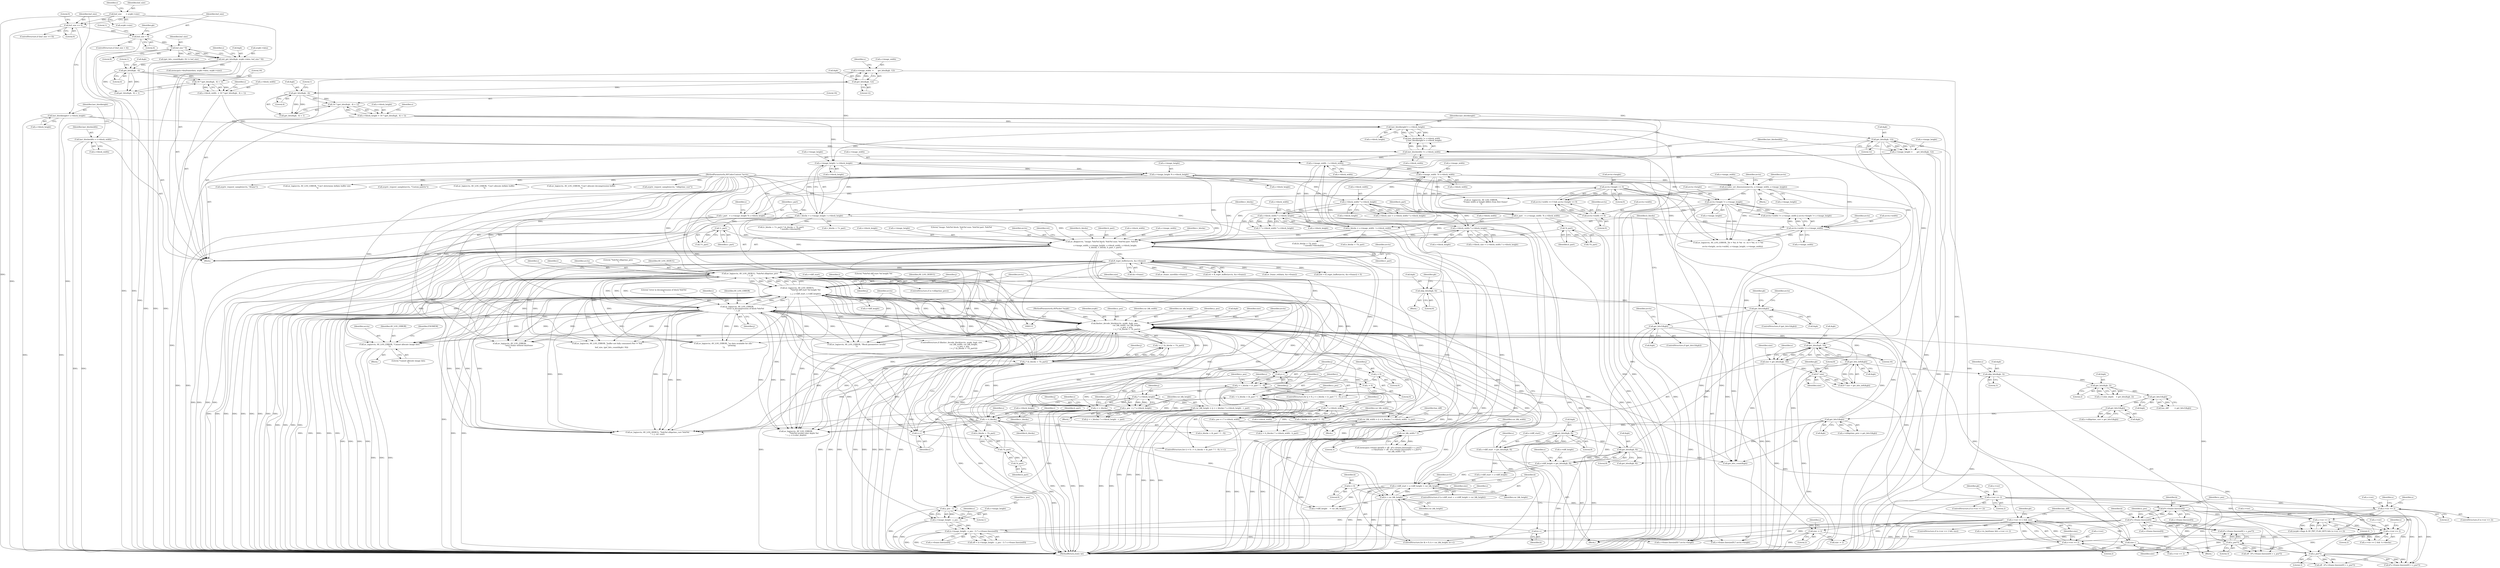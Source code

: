 digraph "0_FFmpeg_880c73cd76109697447fbfbaa8e5ee5683309446@pointer" {
"1001034" [label="(Call,av_log(avctx, AV_LOG_ERROR, \"Cannot allocate image data\n\"))"];
"1000826" [label="(Call,av_log(avctx, AV_LOG_DEBUG, \"%dx%d zlibprime_prev\n\", i, j))"];
"1000807" [label="(Call,av_log(avctx, AV_LOG_DEBUG,\n                            \"%dx%d diff start %d height %d\n\",\n                            i, j, s->diff_start, s->diff_height))"];
"1000989" [label="(Call,av_log(avctx, AV_LOG_ERROR,\n                           \"error in decompression of block %dx%d\n\", i, j))"];
"1000970" [label="(Call,flashsv_decode_block(avctx, avpkt, &gb, size,\n                                         cur_blk_width, cur_blk_height,\n                                         x_pos, y_pos,\n                                         i + j * (h_blocks + !!h_part)))"];
"1000566" [label="(Call,ff_reget_buffer(avctx, &s->frame))"];
"1000543" [label="(Call,av_dlog(avctx, \"image: %dx%d block: %dx%d num: %dx%d part: %dx%d\n\",\n            s->image_width, s->image_height, s->block_width, s->block_height,\n            h_blocks, v_blocks, h_part, v_part))"];
"1000421" [label="(Call,avcodec_set_dimensions(avctx, s->image_width, s->image_height))"];
"1000116" [label="(MethodParameterIn,AVCodecContext *avctx)"];
"1000274" [label="(Call,s->image_width  % s->block_width)"];
"1000265" [label="(Call,s->image_width  / s->block_width)"];
"1000187" [label="(Call,s->image_width  =       get_bits(&gb, 12))"];
"1000191" [label="(Call,get_bits(&gb, 12))"];
"1000182" [label="(Call,get_bits(&gb,  4))"];
"1000166" [label="(Call,init_get_bits(&gb, avpkt->data, buf_size * 8))"];
"1000172" [label="(Call,buf_size * 8)"];
"1000160" [label="(Call,buf_size < 4)"];
"1000154" [label="(Call,buf_size == 0)"];
"1000122" [label="(Call,buf_size       = avpkt->size)"];
"1000217" [label="(Call,last_blockwidth != s->block_width)"];
"1000142" [label="(Call,last_blockwidth = s->block_width)"];
"1000175" [label="(Call,s->block_width  = 16 * (get_bits(&gb,  4) + 1))"];
"1000179" [label="(Call,16 * (get_bits(&gb,  4) + 1))"];
"1000292" [label="(Call,s->image_height % s->block_height)"];
"1000283" [label="(Call,s->image_height / s->block_height)"];
"1000207" [label="(Call,s->image_height =       get_bits(&gb, 12))"];
"1000211" [label="(Call,get_bits(&gb, 12))"];
"1000202" [label="(Call,get_bits(&gb,  4))"];
"1000195" [label="(Call,s->block_height = 16 * (get_bits(&gb,  4) + 1))"];
"1000199" [label="(Call,16 * (get_bits(&gb,  4) + 1))"];
"1000222" [label="(Call,last_blockheight!= s->block_height)"];
"1000148" [label="(Call,last_blockheight= s->block_height)"];
"1000431" [label="(Call,avctx->width != s->image_width)"];
"1000410" [label="(Call,avctx->width == 0)"];
"1000438" [label="(Call,avctx->height != s->image_height)"];
"1000415" [label="(Call,avctx->height == 0)"];
"1000401" [label="(Call,s->block_width * s->block_height)"];
"1000317" [label="(Call,s->block_width * s->block_height)"];
"1000304" [label="(Call,s->block_width * s->block_height)"];
"1000263" [label="(Call,h_blocks = s->image_width  / s->block_width)"];
"1000281" [label="(Call,v_blocks = s->image_height / s->block_height)"];
"1000535" [label="(Call,!h_part)"];
"1000272" [label="(Call,h_part   = s->image_width  % s->block_width)"];
"1000290" [label="(Call,v_part   = s->image_height % s->block_height)"];
"1000529" [label="(Call,!v_part)"];
"1000119" [label="(MethodParameterIn,AVPacket *avpkt)"];
"1000684" [label="(Call,get_bits_left(&gb))"];
"1000650" [label="(Call,get_bits(&gb, 16))"];
"1000786" [label="(Call,get_bits(&gb, 8))"];
"1000778" [label="(Call,get_bits(&gb, 8))"];
"1000732" [label="(Call,get_bits1(&gb))"];
"1000725" [label="(Call,get_bits1(&gb))"];
"1000718" [label="(Call,get_bits1(&gb))"];
"1000712" [label="(Call,get_bits(&gb, 2))"];
"1000704" [label="(Call,skip_bits(&gb, 3))"];
"1000254" [label="(Call,get_bits1(&gb))"];
"1000244" [label="(Call,get_bits1(&gb))"];
"1000239" [label="(Call,skip_bits(&gb, 6))"];
"1000696" [label="(Call,s->ver == 2 && size)"];
"1000697" [label="(Call,s->ver == 2)"];
"1000511" [label="(Call,s->ver == 2)"];
"1000347" [label="(Call,s->ver == 2)"];
"1000233" [label="(Call,s->ver == 2)"];
"1000478" [label="(Call,s->ver == 2)"];
"1000681" [label="(Call,8 * size)"];
"1000648" [label="(Call,size = get_bits(&gb, 16))"];
"1000887" [label="(Call,size--)"];
"1000819" [label="(Call,size -= 2)"];
"1000963" [label="(Call,cur_blk_width * 3)"];
"1000633" [label="(Call,cur_blk_width = (i < h_blocks) ? s->block_width : h_part)"];
"1000627" [label="(Call,i * s->block_width)"];
"1000613" [label="(Call,i < h_blocks + (h_part ? 1 : 0))"];
"1000621" [label="(Call,i++)"];
"1000636" [label="(Call,i < h_blocks)"];
"1000610" [label="(Call,i = 0)"];
"1000791" [label="(Call,s->diff_start + s->diff_height > cur_blk_height)"];
"1000774" [label="(Call,s->diff_start  = get_bits(&gb, 8))"];
"1000782" [label="(Call,s->diff_height = get_bits(&gb, 8))"];
"1000599" [label="(Call,cur_blk_height = (j < v_blocks) ? s->block_height : v_part)"];
"1000593" [label="(Call,j * s->block_height)"];
"1000579" [label="(Call,j < v_blocks + (v_part ? 1 : 0))"];
"1000576" [label="(Call,j = 0)"];
"1000587" [label="(Call,j++)"];
"1000982" [label="(Call,j * (h_blocks + !!h_part))"];
"1000602" [label="(Call,j < v_blocks)"];
"1000986" [label="(Call,!!h_part)"];
"1000987" [label="(Call,!h_part)"];
"1000915" [label="(Call,k < cur_blk_height)"];
"1000918" [label="(Call,k++)"];
"1000951" [label="(Call,k*s->frame.linesize[0])"];
"1000932" [label="(Call,k*s->frame.linesize[0])"];
"1000896" [label="(Call,(s->image_height - y_pos - 1) * s->frame.linesize[0])"];
"1000897" [label="(Call,s->image_height - y_pos - 1)"];
"1000901" [label="(Call,y_pos - 1)"];
"1000591" [label="(Call,y_pos  = j * s->block_height)"];
"1000912" [label="(Call,k = 0)"];
"1000625" [label="(Call,x_pos = i * s->block_width)"];
"1000960" [label="(Call,x_pos*3)"];
"1000941" [label="(Call,x_pos*3)"];
"1000761" [label="(Block,)"];
"1000189" [label="(Identifier,s)"];
"1000834" [label="(Identifier,s)"];
"1000794" [label="(Identifier,s)"];
"1000120" [label="(Block,)"];
"1000402" [label="(Call,s->block_width)"];
"1000180" [label="(Literal,16)"];
"1000917" [label="(Identifier,cur_blk_height)"];
"1000293" [label="(Call,s->image_height)"];
"1000207" [label="(Call,s->image_height =       get_bits(&gb, 12))"];
"1000254" [label="(Call,get_bits1(&gb))"];
"1000819" [label="(Call,size -= 2)"];
"1000635" [label="(Call,(i < h_blocks) ? s->block_width : h_part)"];
"1000161" [label="(Identifier,buf_size)"];
"1001035" [label="(Identifier,avctx)"];
"1000912" [label="(Call,k = 0)"];
"1000894" [label="(Call,off = (s->image_height - y_pos - 1) * s->frame.linesize[0])"];
"1000791" [label="(Call,s->diff_start + s->diff_height > cur_blk_height)"];
"1000953" [label="(Call,s->frame.linesize[0])"];
"1000986" [label="(Call,!!h_part)"];
"1000154" [label="(Call,buf_size == 0)"];
"1000608" [label="(Identifier,v_part)"];
"1000712" [label="(Call,get_bits(&gb, 2))"];
"1000290" [label="(Call,v_part   = s->image_height % s->block_height)"];
"1000615" [label="(Call,h_blocks + (h_part ? 1 : 0))"];
"1000206" [label="(Literal,1)"];
"1000625" [label="(Call,x_pos = i * s->block_width)"];
"1000479" [label="(Call,s->ver)"];
"1000809" [label="(Identifier,AV_LOG_DEBUG)"];
"1000435" [label="(Call,s->image_width)"];
"1000587" [label="(Call,j++)"];
"1000266" [label="(Call,s->image_width)"];
"1000962" [label="(Literal,3)"];
"1000816" [label="(Call,s->diff_height)"];
"1000212" [label="(Call,&gb)"];
"1000174" [label="(Literal,8)"];
"1000205" [label="(Literal,4)"];
"1000256" [label="(Identifier,gb)"];
"1001100" [label="(MethodReturn,static int)"];
"1000581" [label="(Call,v_blocks + (v_part ? 1 : 0))"];
"1000200" [label="(Literal,16)"];
"1000159" [label="(ControlStructure,if (buf_size < 4))"];
"1000636" [label="(Call,i < h_blocks)"];
"1000998" [label="(Identifier,s)"];
"1000246" [label="(Identifier,gb)"];
"1000165" [label="(Literal,1)"];
"1000238" [label="(Block,)"];
"1000224" [label="(Call,s->block_height)"];
"1000217" [label="(Call,last_blockwidth != s->block_width)"];
"1000201" [label="(Call,get_bits(&gb,  4) + 1)"];
"1000682" [label="(Literal,8)"];
"1000972" [label="(Identifier,avpkt)"];
"1000351" [label="(Literal,2)"];
"1000881" [label="(Call,av_log(avctx, AV_LOG_ERROR, \"no data available for zlib \"\n                           \"priming\n\"))"];
"1000733" [label="(Call,&gb)"];
"1000613" [label="(Call,i < h_blocks + (h_part ? 1 : 0))"];
"1000992" [label="(Literal,\"error in decompression of block %dx%d\n\")"];
"1000430" [label="(Call,avctx->width != s->image_width || avctx->height != s->image_height)"];
"1000710" [label="(Identifier,s)"];
"1000808" [label="(Identifier,avctx)"];
"1000529" [label="(Call,!v_part)"];
"1000778" [label="(Call,get_bits(&gb, 8))"];
"1000580" [label="(Identifier,j)"];
"1000888" [label="(Identifier,size)"];
"1000315" [label="(Call,3 * s->block_width * s->block_height)"];
"1000264" [label="(Identifier,h_blocks)"];
"1000579" [label="(Call,j < v_blocks + (v_part ? 1 : 0))"];
"1000166" [label="(Call,init_get_bits(&gb, avpkt->data, buf_size * 8))"];
"1000240" [label="(Call,&gb)"];
"1000511" [label="(Call,s->ver == 2)"];
"1000431" [label="(Call,avctx->width != s->image_width)"];
"1000929" [label="(Call,off - k*s->frame.linesize[0] + x_pos*3)"];
"1000186" [label="(Literal,1)"];
"1000916" [label="(Identifier,k)"];
"1000970" [label="(Call,flashsv_decode_block(avctx, avpkt, &gb, size,\n                                         cur_blk_width, cur_blk_height,\n                                         x_pos, y_pos,\n                                         i + j * (h_blocks + !!h_part)))"];
"1000779" [label="(Call,&gb)"];
"1000704" [label="(Call,skip_bits(&gb, 3))"];
"1000656" [label="(Identifier,s)"];
"1000348" [label="(Call,s->ver)"];
"1000442" [label="(Call,s->image_height)"];
"1000203" [label="(Call,&gb)"];
"1000907" [label="(Identifier,s)"];
"1000783" [label="(Call,s->diff_height)"];
"1000993" [label="(Identifier,i)"];
"1000826" [label="(Call,av_log(avctx, AV_LOG_DEBUG, \"%dx%d zlibprime_prev\n\", i, j))"];
"1000648" [label="(Call,size = get_bits(&gb, 16))"];
"1000558" [label="(Identifier,h_blocks)"];
"1000410" [label="(Call,avctx->width == 0)"];
"1000978" [label="(Identifier,x_pos)"];
"1000347" [label="(Call,s->ver == 2)"];
"1000525" [label="(Call,(v_blocks + !!v_part) * (h_blocks + !!h_part)\n                                * sizeof(s->blocks[0]))"];
"1000194" [label="(Literal,12)"];
"1000196" [label="(Call,s->block_height)"];
"1000560" [label="(Identifier,h_part)"];
"1000649" [label="(Identifier,size)"];
"1000512" [label="(Call,s->ver)"];
"1000552" [label="(Call,s->block_width)"];
"1000728" [label="(Call,s->zlibprime_prev = get_bits1(&gb))"];
"1000281" [label="(Call,v_blocks = s->image_height / s->block_height)"];
"1000282" [label="(Identifier,v_blocks)"];
"1000919" [label="(Identifier,k)"];
"1000812" [label="(Identifier,j)"];
"1000472" [label="(Call,(avpkt->flags & AV_PKT_FLAG_KEY) && (s->ver == 2))"];
"1000414" [label="(Literal,0)"];
"1000976" [label="(Identifier,cur_blk_width)"];
"1000416" [label="(Call,avctx->height)"];
"1000653" [label="(Literal,16)"];
"1000561" [label="(Identifier,v_part)"];
"1000890" [label="(Identifier,has_diff)"];
"1000482" [label="(Literal,2)"];
"1000913" [label="(Identifier,k)"];
"1000715" [label="(Literal,2)"];
"1000822" [label="(ControlStructure,if (s->zlibprime_prev))"];
"1000308" [label="(Call,s->block_height)"];
"1000199" [label="(Call,16 * (get_bits(&gb,  4) + 1))"];
"1000243" [label="(ControlStructure,if (get_bits1(&gb)))"];
"1000595" [label="(Call,s->block_height)"];
"1000898" [label="(Call,s->image_height)"];
"1000896" [label="(Call,(s->image_height - y_pos - 1) * s->frame.linesize[0])"];
"1000528" [label="(Call,!!v_part)"];
"1000977" [label="(Identifier,cur_blk_height)"];
"1000568" [label="(Call,&s->frame)"];
"1001034" [label="(Call,av_log(avctx, AV_LOG_ERROR, \"Cannot allocate image data\n\"))"];
"1000577" [label="(Identifier,j)"];
"1000948" [label="(Call,off - k*s->frame.linesize[0] + x_pos*3)"];
"1000122" [label="(Call,buf_size       = avpkt->size)"];
"1001036" [label="(Identifier,AV_LOG_ERROR)"];
"1000702" [label="(Identifier,size)"];
"1000153" [label="(ControlStructure,if (buf_size == 0))"];
"1000302" [label="(Identifier,s)"];
"1000179" [label="(Call,16 * (get_bits(&gb,  4) + 1))"];
"1000634" [label="(Identifier,cur_blk_width)"];
"1000232" [label="(ControlStructure,if (s->ver == 2))"];
"1000478" [label="(Call,s->ver == 2)"];
"1000144" [label="(Call,s->block_width)"];
"1000640" [label="(Identifier,s)"];
"1000603" [label="(Identifier,j)"];
"1000255" [label="(Call,&gb)"];
"1000961" [label="(Identifier,x_pos)"];
"1000432" [label="(Call,avctx->width)"];
"1000346" [label="(ControlStructure,if (s->ver == 2))"];
"1000637" [label="(Identifier,i)"];
"1001040" [label="(Identifier,ENOMEM)"];
"1000575" [label="(ControlStructure,for (j = 0; j < v_blocks + (v_part ? 1 : 0); j++))"];
"1000546" [label="(Call,s->image_width)"];
"1000222" [label="(Call,last_blockheight!= s->block_height)"];
"1000964" [label="(Identifier,cur_blk_width)"];
"1001017" [label="(Call,s->frame.linesize[0] * avctx->height)"];
"1000897" [label="(Call,s->image_height - y_pos - 1)"];
"1000209" [label="(Identifier,s)"];
"1000593" [label="(Call,j * s->block_height)"];
"1000719" [label="(Call,&gb)"];
"1000160" [label="(Call,buf_size < 4)"];
"1000143" [label="(Identifier,last_blockwidth)"];
"1000446" [label="(Call,av_log(avctx, AV_LOG_ERROR,\n               \"Frame width or height differs from first frame!\n\"))"];
"1000417" [label="(Identifier,avctx)"];
"1000932" [label="(Call,k*s->frame.linesize[0])"];
"1000559" [label="(Identifier,v_blocks)"];
"1000967" [label="(Identifier,size)"];
"1000142" [label="(Call,last_blockwidth = s->block_width)"];
"1000439" [label="(Call,avctx->height)"];
"1000950" [label="(Call,k*s->frame.linesize[0] + x_pos*3)"];
"1000578" [label="(Literal,0)"];
"1000300" [label="(Call,s->block_size < s->block_width * s->block_height)"];
"1000129" [label="(Identifier,s)"];
"1000830" [label="(Identifier,i)"];
"1000211" [label="(Call,get_bits(&gb, 12))"];
"1001033" [label="(Block,)"];
"1000510" [label="(Call,s->ver == 2 && !s->blocks)"];
"1000241" [label="(Identifier,gb)"];
"1000239" [label="(Call,skip_bits(&gb, 6))"];
"1000192" [label="(Call,&gb)"];
"1000183" [label="(Call,&gb)"];
"1000317" [label="(Call,s->block_width * s->block_height)"];
"1000979" [label="(Identifier,y_pos)"];
"1000214" [label="(Literal,12)"];
"1000177" [label="(Identifier,s)"];
"1000233" [label="(Call,s->ver == 2)"];
"1000296" [label="(Call,s->block_height)"];
"1000155" [label="(Identifier,buf_size)"];
"1000820" [label="(Identifier,size)"];
"1001037" [label="(Literal,\"Cannot allocate image data\n\")"];
"1000305" [label="(Call,s->block_width)"];
"1000283" [label="(Call,s->image_height / s->block_height)"];
"1000638" [label="(Identifier,h_blocks)"];
"1000827" [label="(Identifier,avctx)"];
"1000278" [label="(Call,s->block_width)"];
"1000167" [label="(Call,&gb)"];
"1000604" [label="(Identifier,v_blocks)"];
"1000119" [label="(MethodParameterIn,AVPacket *avpkt)"];
"1000124" [label="(Call,avpkt->size)"];
"1000784" [label="(Identifier,s)"];
"1000707" [label="(Literal,3)"];
"1000903" [label="(Literal,1)"];
"1000801" [label="(Call,av_log(avctx, AV_LOG_ERROR, \"Block parameters invalid\n\"))"];
"1000181" [label="(Call,get_bits(&gb,  4) + 1)"];
"1000612" [label="(Literal,0)"];
"1000148" [label="(Call,last_blockheight= s->block_height)"];
"1000782" [label="(Call,s->diff_height = get_bits(&gb, 8))"];
"1000567" [label="(Identifier,avctx)"];
"1000960" [label="(Call,x_pos*3)"];
"1000249" [label="(Identifier,avctx)"];
"1000265" [label="(Call,s->image_width  / s->block_width)"];
"1000681" [label="(Call,8 * size)"];
"1000197" [label="(Identifier,s)"];
"1000680" [label="(Call,8 * size > get_bits_left(&gb))"];
"1000829" [label="(Literal,\"%dx%d zlibprime_prev\n\")"];
"1000191" [label="(Call,get_bits(&gb, 12))"];
"1000304" [label="(Call,s->block_width * s->block_height)"];
"1000994" [label="(Identifier,j)"];
"1000555" [label="(Call,s->block_height)"];
"1000952" [label="(Identifier,k)"];
"1000176" [label="(Call,s->block_width)"];
"1000187" [label="(Call,s->image_width  =       get_bits(&gb, 12))"];
"1000684" [label="(Call,get_bits_left(&gb))"];
"1000713" [label="(Call,&gb)"];
"1000158" [label="(Literal,0)"];
"1000532" [label="(Call,h_blocks + !!h_part)"];
"1000813" [label="(Call,s->diff_start)"];
"1000792" [label="(Call,s->diff_start + s->diff_height)"];
"1000594" [label="(Identifier,j)"];
"1000415" [label="(Call,avctx->height == 0)"];
"1000601" [label="(Call,(j < v_blocks) ? s->block_height : v_part)"];
"1000688" [label="(Call,av_frame_unref(&s->frame))"];
"1000748" [label="(Call,av_log(avctx, AV_LOG_ERROR,\n                           \"%dx%d invalid color depth %d\n\", i, j, s->color_depth))"];
"1000703" [label="(Block,)"];
"1000614" [label="(Identifier,i)"];
"1000116" [label="(MethodParameterIn,AVCodecContext *avctx)"];
"1000591" [label="(Call,y_pos  = j * s->block_height)"];
"1000530" [label="(Identifier,v_part)"];
"1000650" [label="(Call,get_bits(&gb, 16))"];
"1000611" [label="(Identifier,i)"];
"1000182" [label="(Call,get_bits(&gb,  4))"];
"1000405" [label="(Call,s->block_height)"];
"1000787" [label="(Call,&gb)"];
"1000275" [label="(Call,s->image_width)"];
"1000915" [label="(Call,k < cur_blk_height)"];
"1000253" [label="(ControlStructure,if (get_bits1(&gb)))"];
"1000173" [label="(Identifier,buf_size)"];
"1000708" [label="(Call,s->color_depth    = get_bits(&gb, 2))"];
"1000531" [label="(Call,(h_blocks + !!h_part)\n                                * sizeof(s->blocks[0]))"];
"1000536" [label="(Identifier,h_part)"];
"1000623" [label="(Block,)"];
"1000450" [label="(Call,av_log(avctx, AV_LOG_ERROR, \"fh = %d, fv %d  vs  ch = %d, cv = %d\n\",\n               avctx->height, avctx->width, s->image_height, s->image_width))"];
"1000366" [label="(Call,av_log(avctx, AV_LOG_ERROR, \"Can't determine deflate buffer size.\n\"))"];
"1000172" [label="(Call,buf_size * 8)"];
"1000499" [label="(Call,memcpy(s->keyframedata, avpkt->data, avpkt->size))"];
"1000951" [label="(Call,k*s->frame.linesize[0])"];
"1000633" [label="(Call,cur_blk_width = (i < h_blocks) ? s->block_width : h_part)"];
"1000535" [label="(Call,!h_part)"];
"1000697" [label="(Call,s->ver == 2)"];
"1000642" [label="(Identifier,h_part)"];
"1000901" [label="(Call,y_pos - 1)"];
"1000695" [label="(ControlStructure,if (s->ver == 2 && size))"];
"1000807" [label="(Call,av_log(avctx, AV_LOG_DEBUG,\n                            \"%dx%d diff start %d height %d\n\",\n                            i, j, s->diff_start, s->diff_height))"];
"1000859" [label="(Call,size -= 2)"];
"1000355" [label="(Identifier,s)"];
"1000244" [label="(Call,get_bits1(&gb))"];
"1000237" [label="(Literal,2)"];
"1001088" [label="(Call,av_log(avctx, AV_LOG_ERROR, \"buffer not fully consumed (%d != %d)\n\",\n               buf_size, (get_bits_count(&gb) / 8)))"];
"1000599" [label="(Call,cur_blk_height = (j < v_blocks) ? s->block_height : v_part)"];
"1000564" [label="(Call,ret = ff_reget_buffer(avctx, &s->frame))"];
"1000426" [label="(Call,s->image_height)"];
"1000588" [label="(Identifier,j)"];
"1000629" [label="(Call,s->block_width)"];
"1000701" [label="(Literal,2)"];
"1000156" [label="(Literal,0)"];
"1000419" [label="(Literal,0)"];
"1000627" [label="(Call,i * s->block_width)"];
"1000991" [label="(Identifier,AV_LOG_ERROR)"];
"1000272" [label="(Call,h_part   = s->image_width  % s->block_width)"];
"1000626" [label="(Identifier,x_pos)"];
"1000942" [label="(Identifier,x_pos)"];
"1000195" [label="(Call,s->block_height = 16 * (get_bits(&gb,  4) + 1))"];
"1000576" [label="(Call,j = 0)"];
"1000609" [label="(ControlStructure,for (i = 0; i < h_blocks + (h_part ? 1 : 0); i++))"];
"1000423" [label="(Call,s->image_width)"];
"1000397" [label="(Call,s->block_size = s->block_width * s->block_height)"];
"1000706" [label="(Identifier,gb)"];
"1000549" [label="(Call,s->image_height)"];
"1000963" [label="(Call,cur_blk_width * 3)"];
"1000933" [label="(Identifier,k)"];
"1000987" [label="(Call,!h_part)"];
"1000918" [label="(Call,k++)"];
"1001052" [label="(Call,s->frame.linesize[0] * avctx->height)"];
"1000931" [label="(Call,k*s->frame.linesize[0] + x_pos*3)"];
"1000242" [label="(Literal,6)"];
"1000545" [label="(Literal,\"image: %dx%d block: %dx%d num: %dx%d part: %dx%d\n\")"];
"1000925" [label="(Identifier,s)"];
"1000284" [label="(Call,s->image_height)"];
"1000258" [label="(Call,avpriv_request_sample(avctx, \"Custom palette\"))"];
"1000440" [label="(Identifier,avctx)"];
"1000123" [label="(Identifier,buf_size)"];
"1000318" [label="(Call,s->block_width)"];
"1000621" [label="(Call,i++)"];
"1000390" [label="(Call,av_log(avctx, AV_LOG_ERROR, \"Can't allocate deflate buffer.\n\"))"];
"1000269" [label="(Call,s->block_width)"];
"1000610" [label="(Call,i = 0)"];
"1000566" [label="(Call,ff_reget_buffer(avctx, &s->frame))"];
"1000339" [label="(Call,av_log(avctx, AV_LOG_ERROR, \"Can't allocate decompression buffer.\n\"))"];
"1000544" [label="(Identifier,avctx)"];
"1000592" [label="(Identifier,y_pos)"];
"1000273" [label="(Identifier,h_part)"];
"1000543" [label="(Call,av_dlog(avctx, \"image: %dx%d block: %dx%d num: %dx%d part: %dx%d\n\",\n            s->image_width, s->image_height, s->block_width, s->block_height,\n            h_blocks, v_blocks, h_part, v_part))"];
"1000245" [label="(Call,&gb)"];
"1000811" [label="(Identifier,i)"];
"1000409" [label="(Call,avctx->width == 0 && avctx->height == 0)"];
"1000984" [label="(Call,h_blocks + !!h_part)"];
"1000274" [label="(Call,s->image_width  % s->block_width)"];
"1000401" [label="(Call,s->block_width * s->block_height)"];
"1000515" [label="(Literal,2)"];
"1000526" [label="(Call,v_blocks + !!v_part)"];
"1000622" [label="(Identifier,i)"];
"1000686" [label="(Identifier,gb)"];
"1000628" [label="(Identifier,i)"];
"1000943" [label="(Literal,3)"];
"1000175" [label="(Call,s->block_width  = 16 * (get_bits(&gb,  4) + 1))"];
"1000789" [label="(Literal,8)"];
"1000988" [label="(Identifier,h_part)"];
"1000218" [label="(Identifier,last_blockwidth)"];
"1000162" [label="(Literal,4)"];
"1000188" [label="(Call,s->image_width)"];
"1000433" [label="(Identifier,avctx)"];
"1000726" [label="(Call,&gb)"];
"1000887" [label="(Call,size--)"];
"1000683" [label="(Identifier,size)"];
"1000705" [label="(Call,&gb)"];
"1000911" [label="(ControlStructure,for (k = 0; k < cur_blk_height; k++))"];
"1000645" [label="(Identifier,has_diff)"];
"1000965" [label="(Literal,3)"];
"1000902" [label="(Identifier,y_pos)"];
"1000934" [label="(Call,s->frame.linesize[0])"];
"1000421" [label="(Call,avcodec_set_dimensions(avctx, s->image_width, s->image_height))"];
"1000565" [label="(Identifier,ret)"];
"1001067" [label="(Call,av_frame_ref(data, &s->frame))"];
"1000996" [label="(Call,s->is_keyframe && s->ver == 2)"];
"1000980" [label="(Call,i + j * (h_blocks + !!h_part))"];
"1000716" [label="(Call,has_diff          = get_bits1(&gb))"];
"1000914" [label="(Literal,0)"];
"1000422" [label="(Identifier,avctx)"];
"1000983" [label="(Identifier,j)"];
"1000774" [label="(Call,s->diff_start  = get_bits(&gb, 8))"];
"1000150" [label="(Call,s->block_height)"];
"1000831" [label="(Identifier,j)"];
"1001000" [label="(Call,s->ver == 2)"];
"1000216" [label="(Call,last_blockwidth != s->block_width\n        || last_blockheight!= s->block_height)"];
"1000904" [label="(Call,s->frame.linesize[0])"];
"1000259" [label="(Identifier,avctx)"];
"1000990" [label="(Identifier,avctx)"];
"1000674" [label="(Call,s->diff_height    = cur_blk_height)"];
"1000234" [label="(Call,s->ver)"];
"1000169" [label="(Call,avpkt->data)"];
"1000799" [label="(Identifier,cur_blk_height)"];
"1000589" [label="(Block,)"];
"1000438" [label="(Call,avctx->height != s->image_height)"];
"1000292" [label="(Call,s->image_height % s->block_height)"];
"1001081" [label="(Call,(get_bits_count(&gb) / 8) != buf_size)"];
"1000685" [label="(Call,&gb)"];
"1000969" [label="(ControlStructure,if (flashsv_decode_block(avctx, avpkt, &gb, size,\n                                         cur_blk_width, cur_blk_height,\n                                         x_pos, y_pos,\n                                         i + j * (h_blocks + !!h_part))))"];
"1000696" [label="(Call,s->ver == 2 && size)"];
"1000982" [label="(Call,j * (h_blocks + !!h_part))"];
"1000840" [label="(Call,get_bits(&gb, 8))"];
"1000411" [label="(Call,avctx->width)"];
"1000208" [label="(Call,s->image_height)"];
"1000263" [label="(Call,h_blocks = s->image_width  / s->block_width)"];
"1000824" [label="(Identifier,s)"];
"1000721" [label="(Call,s->zlibprime_curr = get_bits1(&gb))"];
"1000725" [label="(Call,get_bits1(&gb))"];
"1000718" [label="(Call,get_bits1(&gb))"];
"1000185" [label="(Literal,4)"];
"1000862" [label="(Call,avpriv_request_sample(avctx, \"zlibprime_curr\"))"];
"1000768" [label="(Call,av_log(avctx, AV_LOG_ERROR,\n                               \"inter frame without keyframe\n\"))"];
"1000202" [label="(Call,get_bits(&gb,  4))"];
"1001083" [label="(Call,get_bits_count(&gb))"];
"1000248" [label="(Call,avpriv_request_sample(avctx, \"iframe\"))"];
"1000399" [label="(Identifier,s)"];
"1000420" [label="(Block,)"];
"1000781" [label="(Literal,8)"];
"1000828" [label="(Identifier,AV_LOG_DEBUG)"];
"1000973" [label="(Call,&gb)"];
"1000786" [label="(Call,get_bits(&gb, 8))"];
"1000563" [label="(Call,(ret = ff_reget_buffer(avctx, &s->frame)) < 0)"];
"1000219" [label="(Call,s->block_width)"];
"1000600" [label="(Identifier,cur_blk_height)"];
"1000989" [label="(Call,av_log(avctx, AV_LOG_ERROR,\n                           \"error in decompression of block %dx%d\n\", i, j))"];
"1000291" [label="(Identifier,v_part)"];
"1000223" [label="(Identifier,last_blockheight)"];
"1000775" [label="(Call,s->diff_start)"];
"1000602" [label="(Call,j < v_blocks)"];
"1000810" [label="(Literal,\"%dx%d diff start %d height %d\n\")"];
"1000534" [label="(Call,!!h_part)"];
"1000651" [label="(Call,&gb)"];
"1000975" [label="(Identifier,size)"];
"1000790" [label="(ControlStructure,if (s->diff_start + s->diff_height > cur_blk_height))"];
"1000821" [label="(Literal,2)"];
"1000802" [label="(Identifier,avctx)"];
"1000168" [label="(Identifier,gb)"];
"1000149" [label="(Identifier,last_blockheight)"];
"1000287" [label="(Call,s->block_height)"];
"1000698" [label="(Call,s->ver)"];
"1000606" [label="(Identifier,s)"];
"1000941" [label="(Call,x_pos*3)"];
"1000732" [label="(Call,get_bits1(&gb))"];
"1000321" [label="(Call,s->block_height)"];
"1000518" [label="(Identifier,s)"];
"1000920" [label="(Call,memcpy(s->frame.data[0] + off - k*s->frame.linesize[0] + x_pos*3,\n                           s->keyframe + off - k*s->frame.linesize[0] + x_pos*3,\n                           cur_blk_width * 3))"];
"1000971" [label="(Identifier,avctx)"];
"1000851" [label="(Call,av_log(avctx, AV_LOG_DEBUG, \"%dx%d zlibprime_curr %dx%d\n\", i, j, col, row))"];
"1001034" -> "1001033"  [label="AST: "];
"1001034" -> "1001037"  [label="CFG: "];
"1001035" -> "1001034"  [label="AST: "];
"1001036" -> "1001034"  [label="AST: "];
"1001037" -> "1001034"  [label="AST: "];
"1001040" -> "1001034"  [label="CFG: "];
"1001034" -> "1001100"  [label="DDG: "];
"1001034" -> "1001100"  [label="DDG: "];
"1001034" -> "1001100"  [label="DDG: "];
"1000826" -> "1001034"  [label="DDG: "];
"1000807" -> "1001034"  [label="DDG: "];
"1000989" -> "1001034"  [label="DDG: "];
"1000989" -> "1001034"  [label="DDG: "];
"1000970" -> "1001034"  [label="DDG: "];
"1000566" -> "1001034"  [label="DDG: "];
"1000116" -> "1001034"  [label="DDG: "];
"1000826" -> "1000822"  [label="AST: "];
"1000826" -> "1000831"  [label="CFG: "];
"1000827" -> "1000826"  [label="AST: "];
"1000828" -> "1000826"  [label="AST: "];
"1000829" -> "1000826"  [label="AST: "];
"1000830" -> "1000826"  [label="AST: "];
"1000831" -> "1000826"  [label="AST: "];
"1000834" -> "1000826"  [label="CFG: "];
"1000826" -> "1001100"  [label="DDG: "];
"1000826" -> "1001100"  [label="DDG: "];
"1000826" -> "1001100"  [label="DDG: "];
"1000826" -> "1001100"  [label="DDG: "];
"1000826" -> "1001100"  [label="DDG: "];
"1000826" -> "1000587"  [label="DDG: "];
"1000826" -> "1000621"  [label="DDG: "];
"1000826" -> "1000748"  [label="DDG: "];
"1000826" -> "1000748"  [label="DDG: "];
"1000826" -> "1000768"  [label="DDG: "];
"1000826" -> "1000801"  [label="DDG: "];
"1000826" -> "1000807"  [label="DDG: "];
"1000826" -> "1000807"  [label="DDG: "];
"1000826" -> "1000807"  [label="DDG: "];
"1000807" -> "1000826"  [label="DDG: "];
"1000807" -> "1000826"  [label="DDG: "];
"1000807" -> "1000826"  [label="DDG: "];
"1000807" -> "1000826"  [label="DDG: "];
"1000989" -> "1000826"  [label="DDG: "];
"1000989" -> "1000826"  [label="DDG: "];
"1000970" -> "1000826"  [label="DDG: "];
"1000566" -> "1000826"  [label="DDG: "];
"1000116" -> "1000826"  [label="DDG: "];
"1000636" -> "1000826"  [label="DDG: "];
"1000982" -> "1000826"  [label="DDG: "];
"1000602" -> "1000826"  [label="DDG: "];
"1000826" -> "1000851"  [label="DDG: "];
"1000826" -> "1000851"  [label="DDG: "];
"1000826" -> "1000851"  [label="DDG: "];
"1000826" -> "1000851"  [label="DDG: "];
"1000826" -> "1000881"  [label="DDG: "];
"1000826" -> "1000970"  [label="DDG: "];
"1000826" -> "1000970"  [label="DDG: "];
"1000826" -> "1000980"  [label="DDG: "];
"1000826" -> "1000982"  [label="DDG: "];
"1000826" -> "1000989"  [label="DDG: "];
"1000826" -> "1001088"  [label="DDG: "];
"1000807" -> "1000761"  [label="AST: "];
"1000807" -> "1000816"  [label="CFG: "];
"1000808" -> "1000807"  [label="AST: "];
"1000809" -> "1000807"  [label="AST: "];
"1000810" -> "1000807"  [label="AST: "];
"1000811" -> "1000807"  [label="AST: "];
"1000812" -> "1000807"  [label="AST: "];
"1000813" -> "1000807"  [label="AST: "];
"1000816" -> "1000807"  [label="AST: "];
"1000820" -> "1000807"  [label="CFG: "];
"1000807" -> "1001100"  [label="DDG: "];
"1000807" -> "1001100"  [label="DDG: "];
"1000807" -> "1001100"  [label="DDG: "];
"1000807" -> "1001100"  [label="DDG: "];
"1000807" -> "1001100"  [label="DDG: "];
"1000807" -> "1001100"  [label="DDG: "];
"1000807" -> "1001100"  [label="DDG: "];
"1000807" -> "1000587"  [label="DDG: "];
"1000807" -> "1000621"  [label="DDG: "];
"1000807" -> "1000748"  [label="DDG: "];
"1000807" -> "1000748"  [label="DDG: "];
"1000807" -> "1000768"  [label="DDG: "];
"1000807" -> "1000801"  [label="DDG: "];
"1000989" -> "1000807"  [label="DDG: "];
"1000989" -> "1000807"  [label="DDG: "];
"1000970" -> "1000807"  [label="DDG: "];
"1000566" -> "1000807"  [label="DDG: "];
"1000116" -> "1000807"  [label="DDG: "];
"1000636" -> "1000807"  [label="DDG: "];
"1000982" -> "1000807"  [label="DDG: "];
"1000602" -> "1000807"  [label="DDG: "];
"1000774" -> "1000807"  [label="DDG: "];
"1000782" -> "1000807"  [label="DDG: "];
"1000807" -> "1000851"  [label="DDG: "];
"1000807" -> "1000851"  [label="DDG: "];
"1000807" -> "1000851"  [label="DDG: "];
"1000807" -> "1000851"  [label="DDG: "];
"1000807" -> "1000881"  [label="DDG: "];
"1000807" -> "1000970"  [label="DDG: "];
"1000807" -> "1000970"  [label="DDG: "];
"1000807" -> "1000980"  [label="DDG: "];
"1000807" -> "1000982"  [label="DDG: "];
"1000807" -> "1000989"  [label="DDG: "];
"1000807" -> "1001088"  [label="DDG: "];
"1000989" -> "1000969"  [label="AST: "];
"1000989" -> "1000994"  [label="CFG: "];
"1000990" -> "1000989"  [label="AST: "];
"1000991" -> "1000989"  [label="AST: "];
"1000992" -> "1000989"  [label="AST: "];
"1000993" -> "1000989"  [label="AST: "];
"1000994" -> "1000989"  [label="AST: "];
"1000622" -> "1000989"  [label="CFG: "];
"1000989" -> "1001100"  [label="DDG: "];
"1000989" -> "1001100"  [label="DDG: "];
"1000989" -> "1001100"  [label="DDG: "];
"1000989" -> "1001100"  [label="DDG: "];
"1000989" -> "1000587"  [label="DDG: "];
"1000989" -> "1000621"  [label="DDG: "];
"1000989" -> "1000748"  [label="DDG: "];
"1000989" -> "1000748"  [label="DDG: "];
"1000989" -> "1000748"  [label="DDG: "];
"1000989" -> "1000768"  [label="DDG: "];
"1000989" -> "1000768"  [label="DDG: "];
"1000989" -> "1000801"  [label="DDG: "];
"1000989" -> "1000801"  [label="DDG: "];
"1000989" -> "1000851"  [label="DDG: "];
"1000989" -> "1000851"  [label="DDG: "];
"1000989" -> "1000881"  [label="DDG: "];
"1000989" -> "1000881"  [label="DDG: "];
"1000989" -> "1000970"  [label="DDG: "];
"1000989" -> "1000982"  [label="DDG: "];
"1000970" -> "1000989"  [label="DDG: "];
"1000116" -> "1000989"  [label="DDG: "];
"1000636" -> "1000989"  [label="DDG: "];
"1000982" -> "1000989"  [label="DDG: "];
"1000989" -> "1001088"  [label="DDG: "];
"1000989" -> "1001088"  [label="DDG: "];
"1000970" -> "1000969"  [label="AST: "];
"1000970" -> "1000980"  [label="CFG: "];
"1000971" -> "1000970"  [label="AST: "];
"1000972" -> "1000970"  [label="AST: "];
"1000973" -> "1000970"  [label="AST: "];
"1000975" -> "1000970"  [label="AST: "];
"1000976" -> "1000970"  [label="AST: "];
"1000977" -> "1000970"  [label="AST: "];
"1000978" -> "1000970"  [label="AST: "];
"1000979" -> "1000970"  [label="AST: "];
"1000980" -> "1000970"  [label="AST: "];
"1000990" -> "1000970"  [label="CFG: "];
"1000622" -> "1000970"  [label="CFG: "];
"1000970" -> "1001100"  [label="DDG: "];
"1000970" -> "1001100"  [label="DDG: "];
"1000970" -> "1001100"  [label="DDG: "];
"1000970" -> "1001100"  [label="DDG: "];
"1000970" -> "1001100"  [label="DDG: "];
"1000970" -> "1001100"  [label="DDG: "];
"1000970" -> "1001100"  [label="DDG: "];
"1000970" -> "1001100"  [label="DDG: "];
"1000970" -> "1001100"  [label="DDG: "];
"1000970" -> "1001100"  [label="DDG: "];
"1000970" -> "1000650"  [label="DDG: "];
"1000970" -> "1000674"  [label="DDG: "];
"1000970" -> "1000748"  [label="DDG: "];
"1000970" -> "1000768"  [label="DDG: "];
"1000970" -> "1000791"  [label="DDG: "];
"1000970" -> "1000801"  [label="DDG: "];
"1000970" -> "1000851"  [label="DDG: "];
"1000970" -> "1000881"  [label="DDG: "];
"1000970" -> "1000901"  [label="DDG: "];
"1000970" -> "1000915"  [label="DDG: "];
"1000566" -> "1000970"  [label="DDG: "];
"1000116" -> "1000970"  [label="DDG: "];
"1000119" -> "1000970"  [label="DDG: "];
"1000684" -> "1000970"  [label="DDG: "];
"1000786" -> "1000970"  [label="DDG: "];
"1000732" -> "1000970"  [label="DDG: "];
"1000696" -> "1000970"  [label="DDG: "];
"1000887" -> "1000970"  [label="DDG: "];
"1000963" -> "1000970"  [label="DDG: "];
"1000633" -> "1000970"  [label="DDG: "];
"1000791" -> "1000970"  [label="DDG: "];
"1000915" -> "1000970"  [label="DDG: "];
"1000599" -> "1000970"  [label="DDG: "];
"1000625" -> "1000970"  [label="DDG: "];
"1000960" -> "1000970"  [label="DDG: "];
"1000591" -> "1000970"  [label="DDG: "];
"1000901" -> "1000970"  [label="DDG: "];
"1000636" -> "1000970"  [label="DDG: "];
"1000982" -> "1000970"  [label="DDG: "];
"1000982" -> "1000970"  [label="DDG: "];
"1000970" -> "1001083"  [label="DDG: "];
"1000970" -> "1001088"  [label="DDG: "];
"1000566" -> "1000564"  [label="AST: "];
"1000566" -> "1000568"  [label="CFG: "];
"1000567" -> "1000566"  [label="AST: "];
"1000568" -> "1000566"  [label="AST: "];
"1000564" -> "1000566"  [label="CFG: "];
"1000566" -> "1001100"  [label="DDG: "];
"1000566" -> "1001100"  [label="DDG: "];
"1000566" -> "1000563"  [label="DDG: "];
"1000566" -> "1000563"  [label="DDG: "];
"1000566" -> "1000564"  [label="DDG: "];
"1000566" -> "1000564"  [label="DDG: "];
"1000543" -> "1000566"  [label="DDG: "];
"1000116" -> "1000566"  [label="DDG: "];
"1000566" -> "1000688"  [label="DDG: "];
"1000566" -> "1000748"  [label="DDG: "];
"1000566" -> "1000768"  [label="DDG: "];
"1000566" -> "1000801"  [label="DDG: "];
"1000566" -> "1000851"  [label="DDG: "];
"1000566" -> "1000881"  [label="DDG: "];
"1000566" -> "1001067"  [label="DDG: "];
"1000566" -> "1001088"  [label="DDG: "];
"1000543" -> "1000120"  [label="AST: "];
"1000543" -> "1000561"  [label="CFG: "];
"1000544" -> "1000543"  [label="AST: "];
"1000545" -> "1000543"  [label="AST: "];
"1000546" -> "1000543"  [label="AST: "];
"1000549" -> "1000543"  [label="AST: "];
"1000552" -> "1000543"  [label="AST: "];
"1000555" -> "1000543"  [label="AST: "];
"1000558" -> "1000543"  [label="AST: "];
"1000559" -> "1000543"  [label="AST: "];
"1000560" -> "1000543"  [label="AST: "];
"1000561" -> "1000543"  [label="AST: "];
"1000565" -> "1000543"  [label="CFG: "];
"1000543" -> "1001100"  [label="DDG: "];
"1000543" -> "1001100"  [label="DDG: "];
"1000543" -> "1001100"  [label="DDG: "];
"1000543" -> "1001100"  [label="DDG: "];
"1000543" -> "1001100"  [label="DDG: "];
"1000543" -> "1001100"  [label="DDG: "];
"1000543" -> "1001100"  [label="DDG: "];
"1000543" -> "1001100"  [label="DDG: "];
"1000543" -> "1001100"  [label="DDG: "];
"1000421" -> "1000543"  [label="DDG: "];
"1000421" -> "1000543"  [label="DDG: "];
"1000116" -> "1000543"  [label="DDG: "];
"1000431" -> "1000543"  [label="DDG: "];
"1000438" -> "1000543"  [label="DDG: "];
"1000292" -> "1000543"  [label="DDG: "];
"1000401" -> "1000543"  [label="DDG: "];
"1000401" -> "1000543"  [label="DDG: "];
"1000263" -> "1000543"  [label="DDG: "];
"1000281" -> "1000543"  [label="DDG: "];
"1000535" -> "1000543"  [label="DDG: "];
"1000272" -> "1000543"  [label="DDG: "];
"1000290" -> "1000543"  [label="DDG: "];
"1000529" -> "1000543"  [label="DDG: "];
"1000543" -> "1000579"  [label="DDG: "];
"1000543" -> "1000581"  [label="DDG: "];
"1000543" -> "1000593"  [label="DDG: "];
"1000543" -> "1000602"  [label="DDG: "];
"1000543" -> "1000613"  [label="DDG: "];
"1000543" -> "1000615"  [label="DDG: "];
"1000543" -> "1000627"  [label="DDG: "];
"1000543" -> "1000636"  [label="DDG: "];
"1000543" -> "1000897"  [label="DDG: "];
"1000421" -> "1000420"  [label="AST: "];
"1000421" -> "1000426"  [label="CFG: "];
"1000422" -> "1000421"  [label="AST: "];
"1000423" -> "1000421"  [label="AST: "];
"1000426" -> "1000421"  [label="AST: "];
"1000433" -> "1000421"  [label="CFG: "];
"1000421" -> "1001100"  [label="DDG: "];
"1000116" -> "1000421"  [label="DDG: "];
"1000274" -> "1000421"  [label="DDG: "];
"1000292" -> "1000421"  [label="DDG: "];
"1000421" -> "1000431"  [label="DDG: "];
"1000421" -> "1000438"  [label="DDG: "];
"1000421" -> "1000446"  [label="DDG: "];
"1000421" -> "1000450"  [label="DDG: "];
"1000116" -> "1000115"  [label="AST: "];
"1000116" -> "1001100"  [label="DDG: "];
"1000116" -> "1000248"  [label="DDG: "];
"1000116" -> "1000258"  [label="DDG: "];
"1000116" -> "1000339"  [label="DDG: "];
"1000116" -> "1000366"  [label="DDG: "];
"1000116" -> "1000390"  [label="DDG: "];
"1000116" -> "1000446"  [label="DDG: "];
"1000116" -> "1000450"  [label="DDG: "];
"1000116" -> "1000748"  [label="DDG: "];
"1000116" -> "1000768"  [label="DDG: "];
"1000116" -> "1000801"  [label="DDG: "];
"1000116" -> "1000851"  [label="DDG: "];
"1000116" -> "1000862"  [label="DDG: "];
"1000116" -> "1000881"  [label="DDG: "];
"1000116" -> "1001088"  [label="DDG: "];
"1000274" -> "1000272"  [label="AST: "];
"1000274" -> "1000278"  [label="CFG: "];
"1000275" -> "1000274"  [label="AST: "];
"1000278" -> "1000274"  [label="AST: "];
"1000272" -> "1000274"  [label="CFG: "];
"1000274" -> "1001100"  [label="DDG: "];
"1000274" -> "1000272"  [label="DDG: "];
"1000274" -> "1000272"  [label="DDG: "];
"1000265" -> "1000274"  [label="DDG: "];
"1000265" -> "1000274"  [label="DDG: "];
"1000274" -> "1000304"  [label="DDG: "];
"1000274" -> "1000431"  [label="DDG: "];
"1000265" -> "1000263"  [label="AST: "];
"1000265" -> "1000269"  [label="CFG: "];
"1000266" -> "1000265"  [label="AST: "];
"1000269" -> "1000265"  [label="AST: "];
"1000263" -> "1000265"  [label="CFG: "];
"1000265" -> "1000263"  [label="DDG: "];
"1000265" -> "1000263"  [label="DDG: "];
"1000187" -> "1000265"  [label="DDG: "];
"1000217" -> "1000265"  [label="DDG: "];
"1000187" -> "1000120"  [label="AST: "];
"1000187" -> "1000191"  [label="CFG: "];
"1000188" -> "1000187"  [label="AST: "];
"1000191" -> "1000187"  [label="AST: "];
"1000197" -> "1000187"  [label="CFG: "];
"1000187" -> "1001100"  [label="DDG: "];
"1000191" -> "1000187"  [label="DDG: "];
"1000191" -> "1000187"  [label="DDG: "];
"1000191" -> "1000194"  [label="CFG: "];
"1000192" -> "1000191"  [label="AST: "];
"1000194" -> "1000191"  [label="AST: "];
"1000182" -> "1000191"  [label="DDG: "];
"1000191" -> "1000202"  [label="DDG: "];
"1000182" -> "1000181"  [label="AST: "];
"1000182" -> "1000185"  [label="CFG: "];
"1000183" -> "1000182"  [label="AST: "];
"1000185" -> "1000182"  [label="AST: "];
"1000186" -> "1000182"  [label="CFG: "];
"1000182" -> "1000179"  [label="DDG: "];
"1000182" -> "1000179"  [label="DDG: "];
"1000182" -> "1000181"  [label="DDG: "];
"1000182" -> "1000181"  [label="DDG: "];
"1000166" -> "1000182"  [label="DDG: "];
"1000166" -> "1000120"  [label="AST: "];
"1000166" -> "1000172"  [label="CFG: "];
"1000167" -> "1000166"  [label="AST: "];
"1000169" -> "1000166"  [label="AST: "];
"1000172" -> "1000166"  [label="AST: "];
"1000177" -> "1000166"  [label="CFG: "];
"1000166" -> "1001100"  [label="DDG: "];
"1000166" -> "1001100"  [label="DDG: "];
"1000166" -> "1001100"  [label="DDG: "];
"1000172" -> "1000166"  [label="DDG: "];
"1000172" -> "1000166"  [label="DDG: "];
"1000166" -> "1000499"  [label="DDG: "];
"1000172" -> "1000174"  [label="CFG: "];
"1000173" -> "1000172"  [label="AST: "];
"1000174" -> "1000172"  [label="AST: "];
"1000172" -> "1001100"  [label="DDG: "];
"1000160" -> "1000172"  [label="DDG: "];
"1000172" -> "1001081"  [label="DDG: "];
"1000160" -> "1000159"  [label="AST: "];
"1000160" -> "1000162"  [label="CFG: "];
"1000161" -> "1000160"  [label="AST: "];
"1000162" -> "1000160"  [label="AST: "];
"1000165" -> "1000160"  [label="CFG: "];
"1000168" -> "1000160"  [label="CFG: "];
"1000160" -> "1001100"  [label="DDG: "];
"1000160" -> "1001100"  [label="DDG: "];
"1000154" -> "1000160"  [label="DDG: "];
"1000154" -> "1000153"  [label="AST: "];
"1000154" -> "1000156"  [label="CFG: "];
"1000155" -> "1000154"  [label="AST: "];
"1000156" -> "1000154"  [label="AST: "];
"1000158" -> "1000154"  [label="CFG: "];
"1000161" -> "1000154"  [label="CFG: "];
"1000154" -> "1001100"  [label="DDG: "];
"1000154" -> "1001100"  [label="DDG: "];
"1000122" -> "1000154"  [label="DDG: "];
"1000122" -> "1000120"  [label="AST: "];
"1000122" -> "1000124"  [label="CFG: "];
"1000123" -> "1000122"  [label="AST: "];
"1000124" -> "1000122"  [label="AST: "];
"1000129" -> "1000122"  [label="CFG: "];
"1000122" -> "1001100"  [label="DDG: "];
"1000217" -> "1000216"  [label="AST: "];
"1000217" -> "1000219"  [label="CFG: "];
"1000218" -> "1000217"  [label="AST: "];
"1000219" -> "1000217"  [label="AST: "];
"1000223" -> "1000217"  [label="CFG: "];
"1000216" -> "1000217"  [label="CFG: "];
"1000217" -> "1001100"  [label="DDG: "];
"1000217" -> "1001100"  [label="DDG: "];
"1000217" -> "1000216"  [label="DDG: "];
"1000217" -> "1000216"  [label="DDG: "];
"1000142" -> "1000217"  [label="DDG: "];
"1000175" -> "1000217"  [label="DDG: "];
"1000142" -> "1000120"  [label="AST: "];
"1000142" -> "1000144"  [label="CFG: "];
"1000143" -> "1000142"  [label="AST: "];
"1000144" -> "1000142"  [label="AST: "];
"1000149" -> "1000142"  [label="CFG: "];
"1000142" -> "1001100"  [label="DDG: "];
"1000142" -> "1001100"  [label="DDG: "];
"1000175" -> "1000120"  [label="AST: "];
"1000175" -> "1000179"  [label="CFG: "];
"1000176" -> "1000175"  [label="AST: "];
"1000179" -> "1000175"  [label="AST: "];
"1000189" -> "1000175"  [label="CFG: "];
"1000179" -> "1000175"  [label="DDG: "];
"1000179" -> "1000175"  [label="DDG: "];
"1000179" -> "1000181"  [label="CFG: "];
"1000180" -> "1000179"  [label="AST: "];
"1000181" -> "1000179"  [label="AST: "];
"1000292" -> "1000290"  [label="AST: "];
"1000292" -> "1000296"  [label="CFG: "];
"1000293" -> "1000292"  [label="AST: "];
"1000296" -> "1000292"  [label="AST: "];
"1000290" -> "1000292"  [label="CFG: "];
"1000292" -> "1001100"  [label="DDG: "];
"1000292" -> "1000290"  [label="DDG: "];
"1000292" -> "1000290"  [label="DDG: "];
"1000283" -> "1000292"  [label="DDG: "];
"1000283" -> "1000292"  [label="DDG: "];
"1000292" -> "1000304"  [label="DDG: "];
"1000292" -> "1000438"  [label="DDG: "];
"1000292" -> "1000450"  [label="DDG: "];
"1000283" -> "1000281"  [label="AST: "];
"1000283" -> "1000287"  [label="CFG: "];
"1000284" -> "1000283"  [label="AST: "];
"1000287" -> "1000283"  [label="AST: "];
"1000281" -> "1000283"  [label="CFG: "];
"1000283" -> "1000281"  [label="DDG: "];
"1000283" -> "1000281"  [label="DDG: "];
"1000207" -> "1000283"  [label="DDG: "];
"1000195" -> "1000283"  [label="DDG: "];
"1000222" -> "1000283"  [label="DDG: "];
"1000207" -> "1000120"  [label="AST: "];
"1000207" -> "1000211"  [label="CFG: "];
"1000208" -> "1000207"  [label="AST: "];
"1000211" -> "1000207"  [label="AST: "];
"1000218" -> "1000207"  [label="CFG: "];
"1000207" -> "1001100"  [label="DDG: "];
"1000207" -> "1001100"  [label="DDG: "];
"1000211" -> "1000207"  [label="DDG: "];
"1000211" -> "1000207"  [label="DDG: "];
"1000211" -> "1000214"  [label="CFG: "];
"1000212" -> "1000211"  [label="AST: "];
"1000214" -> "1000211"  [label="AST: "];
"1000211" -> "1001100"  [label="DDG: "];
"1000202" -> "1000211"  [label="DDG: "];
"1000211" -> "1000239"  [label="DDG: "];
"1000211" -> "1000650"  [label="DDG: "];
"1000211" -> "1001083"  [label="DDG: "];
"1000202" -> "1000201"  [label="AST: "];
"1000202" -> "1000205"  [label="CFG: "];
"1000203" -> "1000202"  [label="AST: "];
"1000205" -> "1000202"  [label="AST: "];
"1000206" -> "1000202"  [label="CFG: "];
"1000202" -> "1000199"  [label="DDG: "];
"1000202" -> "1000199"  [label="DDG: "];
"1000202" -> "1000201"  [label="DDG: "];
"1000202" -> "1000201"  [label="DDG: "];
"1000195" -> "1000120"  [label="AST: "];
"1000195" -> "1000199"  [label="CFG: "];
"1000196" -> "1000195"  [label="AST: "];
"1000199" -> "1000195"  [label="AST: "];
"1000209" -> "1000195"  [label="CFG: "];
"1000195" -> "1001100"  [label="DDG: "];
"1000195" -> "1001100"  [label="DDG: "];
"1000199" -> "1000195"  [label="DDG: "];
"1000199" -> "1000195"  [label="DDG: "];
"1000195" -> "1000222"  [label="DDG: "];
"1000199" -> "1000201"  [label="CFG: "];
"1000200" -> "1000199"  [label="AST: "];
"1000201" -> "1000199"  [label="AST: "];
"1000199" -> "1001100"  [label="DDG: "];
"1000222" -> "1000216"  [label="AST: "];
"1000222" -> "1000224"  [label="CFG: "];
"1000223" -> "1000222"  [label="AST: "];
"1000224" -> "1000222"  [label="AST: "];
"1000216" -> "1000222"  [label="CFG: "];
"1000222" -> "1001100"  [label="DDG: "];
"1000222" -> "1001100"  [label="DDG: "];
"1000222" -> "1000216"  [label="DDG: "];
"1000222" -> "1000216"  [label="DDG: "];
"1000148" -> "1000222"  [label="DDG: "];
"1000148" -> "1000120"  [label="AST: "];
"1000148" -> "1000150"  [label="CFG: "];
"1000149" -> "1000148"  [label="AST: "];
"1000150" -> "1000148"  [label="AST: "];
"1000155" -> "1000148"  [label="CFG: "];
"1000148" -> "1001100"  [label="DDG: "];
"1000148" -> "1001100"  [label="DDG: "];
"1000431" -> "1000430"  [label="AST: "];
"1000431" -> "1000435"  [label="CFG: "];
"1000432" -> "1000431"  [label="AST: "];
"1000435" -> "1000431"  [label="AST: "];
"1000440" -> "1000431"  [label="CFG: "];
"1000430" -> "1000431"  [label="CFG: "];
"1000431" -> "1001100"  [label="DDG: "];
"1000431" -> "1000430"  [label="DDG: "];
"1000431" -> "1000430"  [label="DDG: "];
"1000410" -> "1000431"  [label="DDG: "];
"1000431" -> "1000450"  [label="DDG: "];
"1000431" -> "1000450"  [label="DDG: "];
"1000410" -> "1000409"  [label="AST: "];
"1000410" -> "1000414"  [label="CFG: "];
"1000411" -> "1000410"  [label="AST: "];
"1000414" -> "1000410"  [label="AST: "];
"1000417" -> "1000410"  [label="CFG: "];
"1000409" -> "1000410"  [label="CFG: "];
"1000410" -> "1000409"  [label="DDG: "];
"1000410" -> "1000409"  [label="DDG: "];
"1000438" -> "1000430"  [label="AST: "];
"1000438" -> "1000442"  [label="CFG: "];
"1000439" -> "1000438"  [label="AST: "];
"1000442" -> "1000438"  [label="AST: "];
"1000430" -> "1000438"  [label="CFG: "];
"1000438" -> "1001100"  [label="DDG: "];
"1000438" -> "1000430"  [label="DDG: "];
"1000438" -> "1000430"  [label="DDG: "];
"1000415" -> "1000438"  [label="DDG: "];
"1000438" -> "1000450"  [label="DDG: "];
"1000438" -> "1000450"  [label="DDG: "];
"1000438" -> "1001017"  [label="DDG: "];
"1000438" -> "1001052"  [label="DDG: "];
"1000415" -> "1000409"  [label="AST: "];
"1000415" -> "1000419"  [label="CFG: "];
"1000416" -> "1000415"  [label="AST: "];
"1000419" -> "1000415"  [label="AST: "];
"1000409" -> "1000415"  [label="CFG: "];
"1000415" -> "1001100"  [label="DDG: "];
"1000415" -> "1000409"  [label="DDG: "];
"1000415" -> "1000409"  [label="DDG: "];
"1000415" -> "1000450"  [label="DDG: "];
"1000415" -> "1001017"  [label="DDG: "];
"1000415" -> "1001052"  [label="DDG: "];
"1000401" -> "1000397"  [label="AST: "];
"1000401" -> "1000405"  [label="CFG: "];
"1000402" -> "1000401"  [label="AST: "];
"1000405" -> "1000401"  [label="AST: "];
"1000397" -> "1000401"  [label="CFG: "];
"1000401" -> "1001100"  [label="DDG: "];
"1000401" -> "1001100"  [label="DDG: "];
"1000401" -> "1000397"  [label="DDG: "];
"1000401" -> "1000397"  [label="DDG: "];
"1000317" -> "1000401"  [label="DDG: "];
"1000317" -> "1000401"  [label="DDG: "];
"1000304" -> "1000401"  [label="DDG: "];
"1000304" -> "1000401"  [label="DDG: "];
"1000317" -> "1000315"  [label="AST: "];
"1000317" -> "1000321"  [label="CFG: "];
"1000318" -> "1000317"  [label="AST: "];
"1000321" -> "1000317"  [label="AST: "];
"1000315" -> "1000317"  [label="CFG: "];
"1000317" -> "1001100"  [label="DDG: "];
"1000317" -> "1001100"  [label="DDG: "];
"1000317" -> "1000315"  [label="DDG: "];
"1000317" -> "1000315"  [label="DDG: "];
"1000304" -> "1000317"  [label="DDG: "];
"1000304" -> "1000317"  [label="DDG: "];
"1000304" -> "1000300"  [label="AST: "];
"1000304" -> "1000308"  [label="CFG: "];
"1000305" -> "1000304"  [label="AST: "];
"1000308" -> "1000304"  [label="AST: "];
"1000300" -> "1000304"  [label="CFG: "];
"1000304" -> "1000300"  [label="DDG: "];
"1000304" -> "1000300"  [label="DDG: "];
"1000263" -> "1000120"  [label="AST: "];
"1000264" -> "1000263"  [label="AST: "];
"1000273" -> "1000263"  [label="CFG: "];
"1000263" -> "1001100"  [label="DDG: "];
"1000263" -> "1001100"  [label="DDG: "];
"1000263" -> "1000531"  [label="DDG: "];
"1000263" -> "1000532"  [label="DDG: "];
"1000281" -> "1000120"  [label="AST: "];
"1000282" -> "1000281"  [label="AST: "];
"1000291" -> "1000281"  [label="CFG: "];
"1000281" -> "1001100"  [label="DDG: "];
"1000281" -> "1001100"  [label="DDG: "];
"1000281" -> "1000525"  [label="DDG: "];
"1000281" -> "1000526"  [label="DDG: "];
"1000535" -> "1000534"  [label="AST: "];
"1000535" -> "1000536"  [label="CFG: "];
"1000536" -> "1000535"  [label="AST: "];
"1000534" -> "1000535"  [label="CFG: "];
"1000535" -> "1000534"  [label="DDG: "];
"1000272" -> "1000535"  [label="DDG: "];
"1000272" -> "1000120"  [label="AST: "];
"1000273" -> "1000272"  [label="AST: "];
"1000282" -> "1000272"  [label="CFG: "];
"1000272" -> "1001100"  [label="DDG: "];
"1000272" -> "1001100"  [label="DDG: "];
"1000290" -> "1000120"  [label="AST: "];
"1000291" -> "1000290"  [label="AST: "];
"1000302" -> "1000290"  [label="CFG: "];
"1000290" -> "1001100"  [label="DDG: "];
"1000290" -> "1001100"  [label="DDG: "];
"1000290" -> "1000529"  [label="DDG: "];
"1000529" -> "1000528"  [label="AST: "];
"1000529" -> "1000530"  [label="CFG: "];
"1000530" -> "1000529"  [label="AST: "];
"1000528" -> "1000529"  [label="CFG: "];
"1000529" -> "1000528"  [label="DDG: "];
"1000119" -> "1000115"  [label="AST: "];
"1000119" -> "1001100"  [label="DDG: "];
"1000684" -> "1000680"  [label="AST: "];
"1000684" -> "1000685"  [label="CFG: "];
"1000685" -> "1000684"  [label="AST: "];
"1000680" -> "1000684"  [label="CFG: "];
"1000684" -> "1001100"  [label="DDG: "];
"1000684" -> "1000650"  [label="DDG: "];
"1000684" -> "1000680"  [label="DDG: "];
"1000650" -> "1000684"  [label="DDG: "];
"1000684" -> "1000704"  [label="DDG: "];
"1000684" -> "1001083"  [label="DDG: "];
"1000650" -> "1000648"  [label="AST: "];
"1000650" -> "1000653"  [label="CFG: "];
"1000651" -> "1000650"  [label="AST: "];
"1000653" -> "1000650"  [label="AST: "];
"1000648" -> "1000650"  [label="CFG: "];
"1000650" -> "1000648"  [label="DDG: "];
"1000650" -> "1000648"  [label="DDG: "];
"1000786" -> "1000650"  [label="DDG: "];
"1000732" -> "1000650"  [label="DDG: "];
"1000254" -> "1000650"  [label="DDG: "];
"1000786" -> "1000782"  [label="AST: "];
"1000786" -> "1000789"  [label="CFG: "];
"1000787" -> "1000786"  [label="AST: "];
"1000789" -> "1000786"  [label="AST: "];
"1000782" -> "1000786"  [label="CFG: "];
"1000786" -> "1001100"  [label="DDG: "];
"1000786" -> "1000782"  [label="DDG: "];
"1000786" -> "1000782"  [label="DDG: "];
"1000778" -> "1000786"  [label="DDG: "];
"1000786" -> "1000840"  [label="DDG: "];
"1000786" -> "1001083"  [label="DDG: "];
"1000778" -> "1000774"  [label="AST: "];
"1000778" -> "1000781"  [label="CFG: "];
"1000779" -> "1000778"  [label="AST: "];
"1000781" -> "1000778"  [label="AST: "];
"1000774" -> "1000778"  [label="CFG: "];
"1000778" -> "1000774"  [label="DDG: "];
"1000778" -> "1000774"  [label="DDG: "];
"1000732" -> "1000778"  [label="DDG: "];
"1000732" -> "1000728"  [label="AST: "];
"1000732" -> "1000733"  [label="CFG: "];
"1000733" -> "1000732"  [label="AST: "];
"1000728" -> "1000732"  [label="CFG: "];
"1000732" -> "1001100"  [label="DDG: "];
"1000732" -> "1000728"  [label="DDG: "];
"1000725" -> "1000732"  [label="DDG: "];
"1000732" -> "1000840"  [label="DDG: "];
"1000732" -> "1001083"  [label="DDG: "];
"1000725" -> "1000721"  [label="AST: "];
"1000725" -> "1000726"  [label="CFG: "];
"1000726" -> "1000725"  [label="AST: "];
"1000721" -> "1000725"  [label="CFG: "];
"1000725" -> "1000721"  [label="DDG: "];
"1000718" -> "1000725"  [label="DDG: "];
"1000718" -> "1000716"  [label="AST: "];
"1000718" -> "1000719"  [label="CFG: "];
"1000719" -> "1000718"  [label="AST: "];
"1000716" -> "1000718"  [label="CFG: "];
"1000718" -> "1000716"  [label="DDG: "];
"1000712" -> "1000718"  [label="DDG: "];
"1000712" -> "1000708"  [label="AST: "];
"1000712" -> "1000715"  [label="CFG: "];
"1000713" -> "1000712"  [label="AST: "];
"1000715" -> "1000712"  [label="AST: "];
"1000708" -> "1000712"  [label="CFG: "];
"1000712" -> "1000708"  [label="DDG: "];
"1000712" -> "1000708"  [label="DDG: "];
"1000704" -> "1000712"  [label="DDG: "];
"1000704" -> "1000703"  [label="AST: "];
"1000704" -> "1000707"  [label="CFG: "];
"1000705" -> "1000704"  [label="AST: "];
"1000707" -> "1000704"  [label="AST: "];
"1000710" -> "1000704"  [label="CFG: "];
"1000704" -> "1001100"  [label="DDG: "];
"1000254" -> "1000253"  [label="AST: "];
"1000254" -> "1000255"  [label="CFG: "];
"1000255" -> "1000254"  [label="AST: "];
"1000259" -> "1000254"  [label="CFG: "];
"1000264" -> "1000254"  [label="CFG: "];
"1000254" -> "1001100"  [label="DDG: "];
"1000254" -> "1001100"  [label="DDG: "];
"1000244" -> "1000254"  [label="DDG: "];
"1000254" -> "1001083"  [label="DDG: "];
"1000244" -> "1000243"  [label="AST: "];
"1000244" -> "1000245"  [label="CFG: "];
"1000245" -> "1000244"  [label="AST: "];
"1000249" -> "1000244"  [label="CFG: "];
"1000256" -> "1000244"  [label="CFG: "];
"1000244" -> "1001100"  [label="DDG: "];
"1000244" -> "1001100"  [label="DDG: "];
"1000239" -> "1000244"  [label="DDG: "];
"1000239" -> "1000238"  [label="AST: "];
"1000239" -> "1000242"  [label="CFG: "];
"1000240" -> "1000239"  [label="AST: "];
"1000242" -> "1000239"  [label="AST: "];
"1000246" -> "1000239"  [label="CFG: "];
"1000239" -> "1001100"  [label="DDG: "];
"1000696" -> "1000695"  [label="AST: "];
"1000696" -> "1000697"  [label="CFG: "];
"1000696" -> "1000702"  [label="CFG: "];
"1000697" -> "1000696"  [label="AST: "];
"1000702" -> "1000696"  [label="AST: "];
"1000706" -> "1000696"  [label="CFG: "];
"1000890" -> "1000696"  [label="CFG: "];
"1000696" -> "1001100"  [label="DDG: "];
"1000696" -> "1001100"  [label="DDG: "];
"1000696" -> "1001100"  [label="DDG: "];
"1000697" -> "1000696"  [label="DDG: "];
"1000697" -> "1000696"  [label="DDG: "];
"1000681" -> "1000696"  [label="DDG: "];
"1000696" -> "1000819"  [label="DDG: "];
"1000696" -> "1000859"  [label="DDG: "];
"1000696" -> "1000887"  [label="DDG: "];
"1000696" -> "1000996"  [label="DDG: "];
"1000697" -> "1000701"  [label="CFG: "];
"1000698" -> "1000697"  [label="AST: "];
"1000701" -> "1000697"  [label="AST: "];
"1000702" -> "1000697"  [label="CFG: "];
"1000697" -> "1001100"  [label="DDG: "];
"1000511" -> "1000697"  [label="DDG: "];
"1000697" -> "1001000"  [label="DDG: "];
"1000511" -> "1000510"  [label="AST: "];
"1000511" -> "1000515"  [label="CFG: "];
"1000512" -> "1000511"  [label="AST: "];
"1000515" -> "1000511"  [label="AST: "];
"1000518" -> "1000511"  [label="CFG: "];
"1000510" -> "1000511"  [label="CFG: "];
"1000511" -> "1001100"  [label="DDG: "];
"1000511" -> "1000510"  [label="DDG: "];
"1000511" -> "1000510"  [label="DDG: "];
"1000347" -> "1000511"  [label="DDG: "];
"1000478" -> "1000511"  [label="DDG: "];
"1000233" -> "1000511"  [label="DDG: "];
"1000511" -> "1001000"  [label="DDG: "];
"1000347" -> "1000346"  [label="AST: "];
"1000347" -> "1000351"  [label="CFG: "];
"1000348" -> "1000347"  [label="AST: "];
"1000351" -> "1000347"  [label="AST: "];
"1000355" -> "1000347"  [label="CFG: "];
"1000399" -> "1000347"  [label="CFG: "];
"1000347" -> "1001100"  [label="DDG: "];
"1000347" -> "1001100"  [label="DDG: "];
"1000233" -> "1000347"  [label="DDG: "];
"1000347" -> "1000472"  [label="DDG: "];
"1000347" -> "1000478"  [label="DDG: "];
"1000233" -> "1000232"  [label="AST: "];
"1000233" -> "1000237"  [label="CFG: "];
"1000234" -> "1000233"  [label="AST: "];
"1000237" -> "1000233"  [label="AST: "];
"1000241" -> "1000233"  [label="CFG: "];
"1000264" -> "1000233"  [label="CFG: "];
"1000233" -> "1001100"  [label="DDG: "];
"1000233" -> "1001100"  [label="DDG: "];
"1000233" -> "1000472"  [label="DDG: "];
"1000233" -> "1000478"  [label="DDG: "];
"1000478" -> "1000472"  [label="AST: "];
"1000478" -> "1000482"  [label="CFG: "];
"1000479" -> "1000478"  [label="AST: "];
"1000482" -> "1000478"  [label="AST: "];
"1000472" -> "1000478"  [label="CFG: "];
"1000478" -> "1000472"  [label="DDG: "];
"1000478" -> "1000472"  [label="DDG: "];
"1000681" -> "1000680"  [label="AST: "];
"1000681" -> "1000683"  [label="CFG: "];
"1000682" -> "1000681"  [label="AST: "];
"1000683" -> "1000681"  [label="AST: "];
"1000686" -> "1000681"  [label="CFG: "];
"1000681" -> "1001100"  [label="DDG: "];
"1000681" -> "1000680"  [label="DDG: "];
"1000681" -> "1000680"  [label="DDG: "];
"1000648" -> "1000681"  [label="DDG: "];
"1000648" -> "1000623"  [label="AST: "];
"1000649" -> "1000648"  [label="AST: "];
"1000656" -> "1000648"  [label="CFG: "];
"1000648" -> "1001100"  [label="DDG: "];
"1000887" -> "1000703"  [label="AST: "];
"1000887" -> "1000888"  [label="CFG: "];
"1000888" -> "1000887"  [label="AST: "];
"1000890" -> "1000887"  [label="CFG: "];
"1000887" -> "1001100"  [label="DDG: "];
"1000819" -> "1000887"  [label="DDG: "];
"1000819" -> "1000761"  [label="AST: "];
"1000819" -> "1000821"  [label="CFG: "];
"1000820" -> "1000819"  [label="AST: "];
"1000821" -> "1000819"  [label="AST: "];
"1000824" -> "1000819"  [label="CFG: "];
"1000819" -> "1001100"  [label="DDG: "];
"1000819" -> "1000859"  [label="DDG: "];
"1000963" -> "1000920"  [label="AST: "];
"1000963" -> "1000965"  [label="CFG: "];
"1000964" -> "1000963"  [label="AST: "];
"1000965" -> "1000963"  [label="AST: "];
"1000920" -> "1000963"  [label="CFG: "];
"1000963" -> "1001100"  [label="DDG: "];
"1000963" -> "1000920"  [label="DDG: "];
"1000963" -> "1000920"  [label="DDG: "];
"1000633" -> "1000963"  [label="DDG: "];
"1000633" -> "1000623"  [label="AST: "];
"1000633" -> "1000635"  [label="CFG: "];
"1000634" -> "1000633"  [label="AST: "];
"1000635" -> "1000633"  [label="AST: "];
"1000645" -> "1000633"  [label="CFG: "];
"1000633" -> "1001100"  [label="DDG: "];
"1000633" -> "1001100"  [label="DDG: "];
"1000627" -> "1000633"  [label="DDG: "];
"1000627" -> "1000625"  [label="AST: "];
"1000627" -> "1000629"  [label="CFG: "];
"1000628" -> "1000627"  [label="AST: "];
"1000629" -> "1000627"  [label="AST: "];
"1000625" -> "1000627"  [label="CFG: "];
"1000627" -> "1000625"  [label="DDG: "];
"1000627" -> "1000625"  [label="DDG: "];
"1000613" -> "1000627"  [label="DDG: "];
"1000627" -> "1000636"  [label="DDG: "];
"1000627" -> "1000635"  [label="DDG: "];
"1000613" -> "1000609"  [label="AST: "];
"1000613" -> "1000615"  [label="CFG: "];
"1000614" -> "1000613"  [label="AST: "];
"1000615" -> "1000613"  [label="AST: "];
"1000626" -> "1000613"  [label="CFG: "];
"1000588" -> "1000613"  [label="CFG: "];
"1000613" -> "1001100"  [label="DDG: "];
"1000613" -> "1001100"  [label="DDG: "];
"1000613" -> "1001100"  [label="DDG: "];
"1000621" -> "1000613"  [label="DDG: "];
"1000610" -> "1000613"  [label="DDG: "];
"1000636" -> "1000613"  [label="DDG: "];
"1000621" -> "1000609"  [label="AST: "];
"1000621" -> "1000622"  [label="CFG: "];
"1000622" -> "1000621"  [label="AST: "];
"1000614" -> "1000621"  [label="CFG: "];
"1000636" -> "1000621"  [label="DDG: "];
"1000636" -> "1000635"  [label="AST: "];
"1000636" -> "1000638"  [label="CFG: "];
"1000637" -> "1000636"  [label="AST: "];
"1000638" -> "1000636"  [label="AST: "];
"1000640" -> "1000636"  [label="CFG: "];
"1000642" -> "1000636"  [label="CFG: "];
"1000636" -> "1001100"  [label="DDG: "];
"1000636" -> "1001100"  [label="DDG: "];
"1000636" -> "1000615"  [label="DDG: "];
"1000636" -> "1000748"  [label="DDG: "];
"1000636" -> "1000851"  [label="DDG: "];
"1000636" -> "1000980"  [label="DDG: "];
"1000636" -> "1000982"  [label="DDG: "];
"1000636" -> "1000984"  [label="DDG: "];
"1000610" -> "1000609"  [label="AST: "];
"1000610" -> "1000612"  [label="CFG: "];
"1000611" -> "1000610"  [label="AST: "];
"1000612" -> "1000610"  [label="AST: "];
"1000614" -> "1000610"  [label="CFG: "];
"1000791" -> "1000790"  [label="AST: "];
"1000791" -> "1000799"  [label="CFG: "];
"1000792" -> "1000791"  [label="AST: "];
"1000799" -> "1000791"  [label="AST: "];
"1000802" -> "1000791"  [label="CFG: "];
"1000808" -> "1000791"  [label="CFG: "];
"1000791" -> "1001100"  [label="DDG: "];
"1000791" -> "1001100"  [label="DDG: "];
"1000791" -> "1001100"  [label="DDG: "];
"1000791" -> "1000674"  [label="DDG: "];
"1000774" -> "1000791"  [label="DDG: "];
"1000782" -> "1000791"  [label="DDG: "];
"1000599" -> "1000791"  [label="DDG: "];
"1000915" -> "1000791"  [label="DDG: "];
"1000791" -> "1000915"  [label="DDG: "];
"1000774" -> "1000761"  [label="AST: "];
"1000775" -> "1000774"  [label="AST: "];
"1000784" -> "1000774"  [label="CFG: "];
"1000774" -> "1000792"  [label="DDG: "];
"1000782" -> "1000761"  [label="AST: "];
"1000783" -> "1000782"  [label="AST: "];
"1000794" -> "1000782"  [label="CFG: "];
"1000782" -> "1001100"  [label="DDG: "];
"1000782" -> "1000792"  [label="DDG: "];
"1000599" -> "1000589"  [label="AST: "];
"1000599" -> "1000601"  [label="CFG: "];
"1000600" -> "1000599"  [label="AST: "];
"1000601" -> "1000599"  [label="AST: "];
"1000611" -> "1000599"  [label="CFG: "];
"1000599" -> "1001100"  [label="DDG: "];
"1000599" -> "1001100"  [label="DDG: "];
"1000593" -> "1000599"  [label="DDG: "];
"1000599" -> "1000674"  [label="DDG: "];
"1000599" -> "1000915"  [label="DDG: "];
"1000593" -> "1000591"  [label="AST: "];
"1000593" -> "1000595"  [label="CFG: "];
"1000594" -> "1000593"  [label="AST: "];
"1000595" -> "1000593"  [label="AST: "];
"1000591" -> "1000593"  [label="CFG: "];
"1000593" -> "1000591"  [label="DDG: "];
"1000593" -> "1000591"  [label="DDG: "];
"1000579" -> "1000593"  [label="DDG: "];
"1000593" -> "1000602"  [label="DDG: "];
"1000593" -> "1000601"  [label="DDG: "];
"1000579" -> "1000575"  [label="AST: "];
"1000579" -> "1000581"  [label="CFG: "];
"1000580" -> "1000579"  [label="AST: "];
"1000581" -> "1000579"  [label="AST: "];
"1000592" -> "1000579"  [label="CFG: "];
"1000998" -> "1000579"  [label="CFG: "];
"1000579" -> "1001100"  [label="DDG: "];
"1000579" -> "1001100"  [label="DDG: "];
"1000579" -> "1001100"  [label="DDG: "];
"1000576" -> "1000579"  [label="DDG: "];
"1000587" -> "1000579"  [label="DDG: "];
"1000602" -> "1000579"  [label="DDG: "];
"1000576" -> "1000575"  [label="AST: "];
"1000576" -> "1000578"  [label="CFG: "];
"1000577" -> "1000576"  [label="AST: "];
"1000578" -> "1000576"  [label="AST: "];
"1000580" -> "1000576"  [label="CFG: "];
"1000587" -> "1000575"  [label="AST: "];
"1000587" -> "1000588"  [label="CFG: "];
"1000588" -> "1000587"  [label="AST: "];
"1000580" -> "1000587"  [label="CFG: "];
"1000982" -> "1000587"  [label="DDG: "];
"1000602" -> "1000587"  [label="DDG: "];
"1000982" -> "1000980"  [label="AST: "];
"1000982" -> "1000984"  [label="CFG: "];
"1000983" -> "1000982"  [label="AST: "];
"1000984" -> "1000982"  [label="AST: "];
"1000980" -> "1000982"  [label="CFG: "];
"1000982" -> "1001100"  [label="DDG: "];
"1000982" -> "1001100"  [label="DDG: "];
"1000982" -> "1000748"  [label="DDG: "];
"1000982" -> "1000851"  [label="DDG: "];
"1000982" -> "1000980"  [label="DDG: "];
"1000982" -> "1000980"  [label="DDG: "];
"1000602" -> "1000982"  [label="DDG: "];
"1000986" -> "1000982"  [label="DDG: "];
"1000602" -> "1000601"  [label="AST: "];
"1000602" -> "1000604"  [label="CFG: "];
"1000603" -> "1000602"  [label="AST: "];
"1000604" -> "1000602"  [label="AST: "];
"1000606" -> "1000602"  [label="CFG: "];
"1000608" -> "1000602"  [label="CFG: "];
"1000602" -> "1001100"  [label="DDG: "];
"1000602" -> "1001100"  [label="DDG: "];
"1000602" -> "1000581"  [label="DDG: "];
"1000602" -> "1000748"  [label="DDG: "];
"1000602" -> "1000851"  [label="DDG: "];
"1000986" -> "1000984"  [label="AST: "];
"1000986" -> "1000987"  [label="CFG: "];
"1000987" -> "1000986"  [label="AST: "];
"1000984" -> "1000986"  [label="CFG: "];
"1000986" -> "1001100"  [label="DDG: "];
"1000986" -> "1000984"  [label="DDG: "];
"1000987" -> "1000986"  [label="DDG: "];
"1000987" -> "1000988"  [label="CFG: "];
"1000988" -> "1000987"  [label="AST: "];
"1000915" -> "1000911"  [label="AST: "];
"1000915" -> "1000917"  [label="CFG: "];
"1000916" -> "1000915"  [label="AST: "];
"1000917" -> "1000915"  [label="AST: "];
"1000925" -> "1000915"  [label="CFG: "];
"1000967" -> "1000915"  [label="CFG: "];
"1000915" -> "1001100"  [label="DDG: "];
"1000915" -> "1001100"  [label="DDG: "];
"1000915" -> "1001100"  [label="DDG: "];
"1000915" -> "1000674"  [label="DDG: "];
"1000918" -> "1000915"  [label="DDG: "];
"1000912" -> "1000915"  [label="DDG: "];
"1000915" -> "1000932"  [label="DDG: "];
"1000918" -> "1000911"  [label="AST: "];
"1000918" -> "1000919"  [label="CFG: "];
"1000919" -> "1000918"  [label="AST: "];
"1000916" -> "1000918"  [label="CFG: "];
"1000951" -> "1000918"  [label="DDG: "];
"1000951" -> "1000950"  [label="AST: "];
"1000951" -> "1000953"  [label="CFG: "];
"1000952" -> "1000951"  [label="AST: "];
"1000953" -> "1000951"  [label="AST: "];
"1000961" -> "1000951"  [label="CFG: "];
"1000951" -> "1001100"  [label="DDG: "];
"1000951" -> "1000896"  [label="DDG: "];
"1000951" -> "1000932"  [label="DDG: "];
"1000951" -> "1000948"  [label="DDG: "];
"1000951" -> "1000948"  [label="DDG: "];
"1000951" -> "1000950"  [label="DDG: "];
"1000951" -> "1000950"  [label="DDG: "];
"1000932" -> "1000951"  [label="DDG: "];
"1000932" -> "1000951"  [label="DDG: "];
"1000951" -> "1001017"  [label="DDG: "];
"1000951" -> "1001052"  [label="DDG: "];
"1000932" -> "1000931"  [label="AST: "];
"1000932" -> "1000934"  [label="CFG: "];
"1000933" -> "1000932"  [label="AST: "];
"1000934" -> "1000932"  [label="AST: "];
"1000942" -> "1000932"  [label="CFG: "];
"1000932" -> "1000929"  [label="DDG: "];
"1000932" -> "1000929"  [label="DDG: "];
"1000932" -> "1000931"  [label="DDG: "];
"1000932" -> "1000931"  [label="DDG: "];
"1000896" -> "1000932"  [label="DDG: "];
"1000896" -> "1000894"  [label="AST: "];
"1000896" -> "1000904"  [label="CFG: "];
"1000897" -> "1000896"  [label="AST: "];
"1000904" -> "1000896"  [label="AST: "];
"1000894" -> "1000896"  [label="CFG: "];
"1000896" -> "1001100"  [label="DDG: "];
"1000896" -> "1001100"  [label="DDG: "];
"1000896" -> "1000894"  [label="DDG: "];
"1000896" -> "1000894"  [label="DDG: "];
"1000897" -> "1000896"  [label="DDG: "];
"1000897" -> "1000896"  [label="DDG: "];
"1000896" -> "1001017"  [label="DDG: "];
"1000896" -> "1001052"  [label="DDG: "];
"1000897" -> "1000901"  [label="CFG: "];
"1000898" -> "1000897"  [label="AST: "];
"1000901" -> "1000897"  [label="AST: "];
"1000907" -> "1000897"  [label="CFG: "];
"1000897" -> "1001100"  [label="DDG: "];
"1000897" -> "1001100"  [label="DDG: "];
"1000901" -> "1000897"  [label="DDG: "];
"1000901" -> "1000897"  [label="DDG: "];
"1000901" -> "1000903"  [label="CFG: "];
"1000902" -> "1000901"  [label="AST: "];
"1000903" -> "1000901"  [label="AST: "];
"1000901" -> "1001100"  [label="DDG: "];
"1000591" -> "1000901"  [label="DDG: "];
"1000591" -> "1000589"  [label="AST: "];
"1000592" -> "1000591"  [label="AST: "];
"1000600" -> "1000591"  [label="CFG: "];
"1000591" -> "1001100"  [label="DDG: "];
"1000591" -> "1001100"  [label="DDG: "];
"1000912" -> "1000911"  [label="AST: "];
"1000912" -> "1000914"  [label="CFG: "];
"1000913" -> "1000912"  [label="AST: "];
"1000914" -> "1000912"  [label="AST: "];
"1000916" -> "1000912"  [label="CFG: "];
"1000625" -> "1000623"  [label="AST: "];
"1000626" -> "1000625"  [label="AST: "];
"1000634" -> "1000625"  [label="CFG: "];
"1000625" -> "1001100"  [label="DDG: "];
"1000625" -> "1001100"  [label="DDG: "];
"1000625" -> "1000941"  [label="DDG: "];
"1000960" -> "1000950"  [label="AST: "];
"1000960" -> "1000962"  [label="CFG: "];
"1000961" -> "1000960"  [label="AST: "];
"1000962" -> "1000960"  [label="AST: "];
"1000950" -> "1000960"  [label="CFG: "];
"1000960" -> "1001100"  [label="DDG: "];
"1000960" -> "1000941"  [label="DDG: "];
"1000960" -> "1000948"  [label="DDG: "];
"1000960" -> "1000948"  [label="DDG: "];
"1000960" -> "1000950"  [label="DDG: "];
"1000960" -> "1000950"  [label="DDG: "];
"1000941" -> "1000960"  [label="DDG: "];
"1000941" -> "1000931"  [label="AST: "];
"1000941" -> "1000943"  [label="CFG: "];
"1000942" -> "1000941"  [label="AST: "];
"1000943" -> "1000941"  [label="AST: "];
"1000931" -> "1000941"  [label="CFG: "];
"1000941" -> "1000929"  [label="DDG: "];
"1000941" -> "1000929"  [label="DDG: "];
"1000941" -> "1000931"  [label="DDG: "];
"1000941" -> "1000931"  [label="DDG: "];
}
